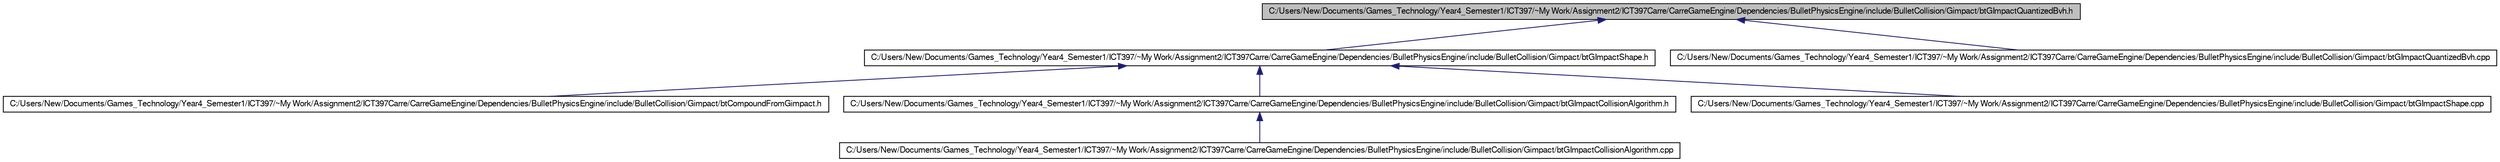 digraph G
{
  bgcolor="transparent";
  edge [fontname="FreeSans",fontsize=10,labelfontname="FreeSans",labelfontsize=10];
  node [fontname="FreeSans",fontsize=10,shape=record];
  Node1 [label="C:/Users/New/Documents/Games_Technology/Year4_Semester1/ICT397/~My Work/Assignment2/ICT397Carre/CarreGameEngine/Dependencies/BulletPhysicsEngine/include/BulletCollision/Gimpact/btGImpactQuantizedBvh.h",height=0.2,width=0.4,color="black", fillcolor="grey75", style="filled" fontcolor="black"];
  Node1 -> Node2 [dir=back,color="midnightblue",fontsize=10,style="solid"];
  Node2 [label="C:/Users/New/Documents/Games_Technology/Year4_Semester1/ICT397/~My Work/Assignment2/ICT397Carre/CarreGameEngine/Dependencies/BulletPhysicsEngine/include/BulletCollision/Gimpact/btGImpactShape.h",height=0.2,width=0.4,color="black",URL="$bt_g_impact_shape_8h.html"];
  Node2 -> Node3 [dir=back,color="midnightblue",fontsize=10,style="solid"];
  Node3 [label="C:/Users/New/Documents/Games_Technology/Year4_Semester1/ICT397/~My Work/Assignment2/ICT397Carre/CarreGameEngine/Dependencies/BulletPhysicsEngine/include/BulletCollision/Gimpact/btCompoundFromGimpact.h",height=0.2,width=0.4,color="black",URL="$bt_compound_from_gimpact_8h-source.html"];
  Node2 -> Node4 [dir=back,color="midnightblue",fontsize=10,style="solid"];
  Node4 [label="C:/Users/New/Documents/Games_Technology/Year4_Semester1/ICT397/~My Work/Assignment2/ICT397Carre/CarreGameEngine/Dependencies/BulletPhysicsEngine/include/BulletCollision/Gimpact/btGImpactCollisionAlgorithm.h",height=0.2,width=0.4,color="black",URL="$bt_g_impact_collision_algorithm_8h-source.html"];
  Node4 -> Node5 [dir=back,color="midnightblue",fontsize=10,style="solid"];
  Node5 [label="C:/Users/New/Documents/Games_Technology/Year4_Semester1/ICT397/~My Work/Assignment2/ICT397Carre/CarreGameEngine/Dependencies/BulletPhysicsEngine/include/BulletCollision/Gimpact/btGImpactCollisionAlgorithm.cpp",height=0.2,width=0.4,color="black",URL="$bt_g_impact_collision_algorithm_8cpp-source.html"];
  Node2 -> Node6 [dir=back,color="midnightblue",fontsize=10,style="solid"];
  Node6 [label="C:/Users/New/Documents/Games_Technology/Year4_Semester1/ICT397/~My Work/Assignment2/ICT397Carre/CarreGameEngine/Dependencies/BulletPhysicsEngine/include/BulletCollision/Gimpact/btGImpactShape.cpp",height=0.2,width=0.4,color="black",URL="$bt_g_impact_shape_8cpp-source.html"];
  Node1 -> Node7 [dir=back,color="midnightblue",fontsize=10,style="solid"];
  Node7 [label="C:/Users/New/Documents/Games_Technology/Year4_Semester1/ICT397/~My Work/Assignment2/ICT397Carre/CarreGameEngine/Dependencies/BulletPhysicsEngine/include/BulletCollision/Gimpact/btGImpactQuantizedBvh.cpp",height=0.2,width=0.4,color="black",URL="$bt_g_impact_quantized_bvh_8cpp-source.html"];
}
